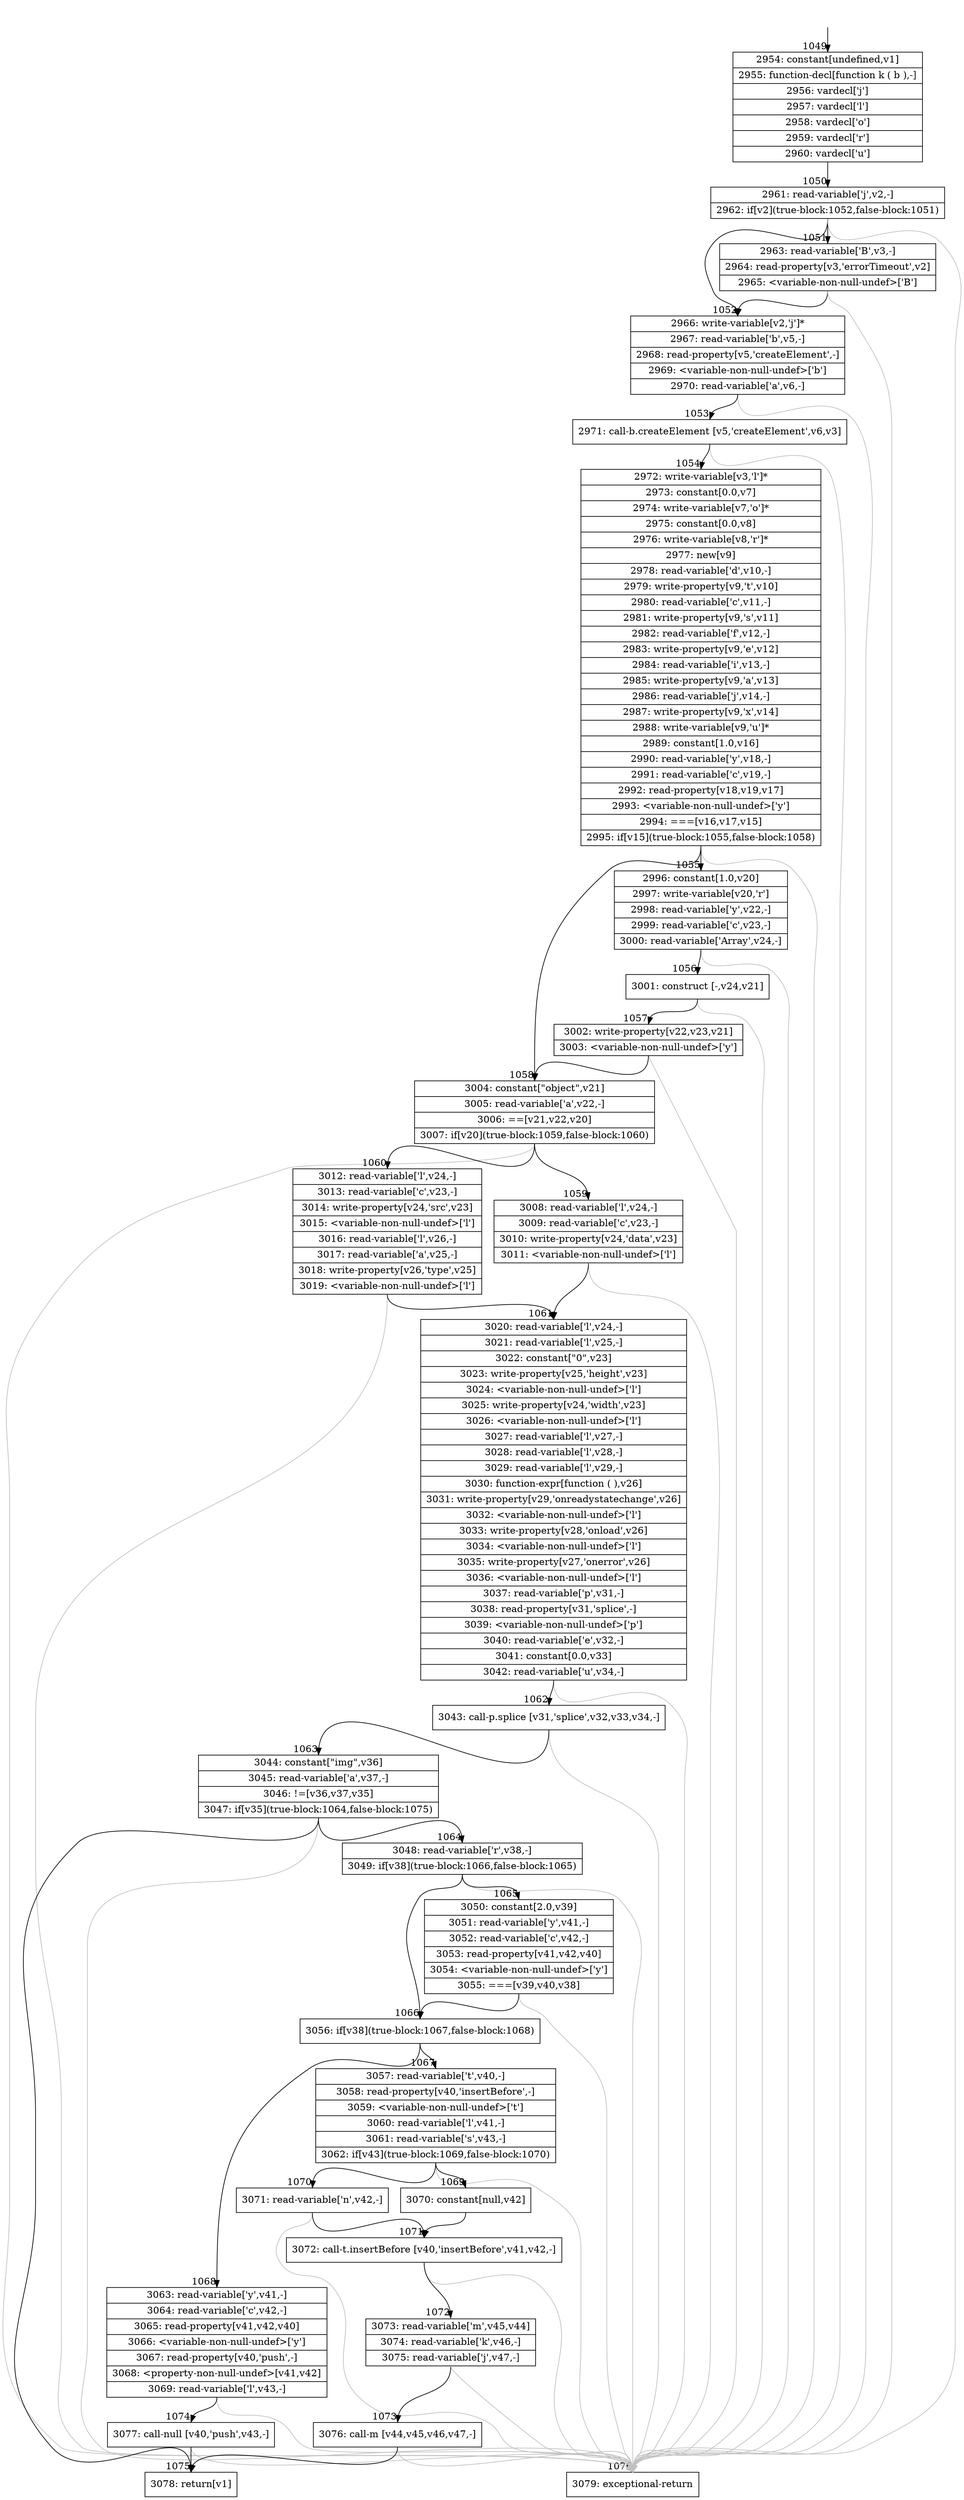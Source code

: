 digraph {
rankdir="TD"
BB_entry89[shape=none,label=""];
BB_entry89 -> BB1049 [tailport=s, headport=n, headlabel="    1049"]
BB1049 [shape=record label="{2954: constant[undefined,v1]|2955: function-decl[function k ( b ),-]|2956: vardecl['j']|2957: vardecl['l']|2958: vardecl['o']|2959: vardecl['r']|2960: vardecl['u']}" ] 
BB1049 -> BB1050 [tailport=s, headport=n, headlabel="      1050"]
BB1050 [shape=record label="{2961: read-variable['j',v2,-]|2962: if[v2](true-block:1052,false-block:1051)}" ] 
BB1050 -> BB1052 [tailport=s, headport=n, headlabel="      1052"]
BB1050 -> BB1051 [tailport=s, headport=n, headlabel="      1051"]
BB1050 -> BB1076 [tailport=s, headport=n, color=gray, headlabel="      1076"]
BB1051 [shape=record label="{2963: read-variable['B',v3,-]|2964: read-property[v3,'errorTimeout',v2]|2965: \<variable-non-null-undef\>['B']}" ] 
BB1051 -> BB1052 [tailport=s, headport=n]
BB1051 -> BB1076 [tailport=s, headport=n, color=gray]
BB1052 [shape=record label="{2966: write-variable[v2,'j']*|2967: read-variable['b',v5,-]|2968: read-property[v5,'createElement',-]|2969: \<variable-non-null-undef\>['b']|2970: read-variable['a',v6,-]}" ] 
BB1052 -> BB1053 [tailport=s, headport=n, headlabel="      1053"]
BB1052 -> BB1076 [tailport=s, headport=n, color=gray]
BB1053 [shape=record label="{2971: call-b.createElement [v5,'createElement',v6,v3]}" ] 
BB1053 -> BB1054 [tailport=s, headport=n, headlabel="      1054"]
BB1053 -> BB1076 [tailport=s, headport=n, color=gray]
BB1054 [shape=record label="{2972: write-variable[v3,'l']*|2973: constant[0.0,v7]|2974: write-variable[v7,'o']*|2975: constant[0.0,v8]|2976: write-variable[v8,'r']*|2977: new[v9]|2978: read-variable['d',v10,-]|2979: write-property[v9,'t',v10]|2980: read-variable['c',v11,-]|2981: write-property[v9,'s',v11]|2982: read-variable['f',v12,-]|2983: write-property[v9,'e',v12]|2984: read-variable['i',v13,-]|2985: write-property[v9,'a',v13]|2986: read-variable['j',v14,-]|2987: write-property[v9,'x',v14]|2988: write-variable[v9,'u']*|2989: constant[1.0,v16]|2990: read-variable['y',v18,-]|2991: read-variable['c',v19,-]|2992: read-property[v18,v19,v17]|2993: \<variable-non-null-undef\>['y']|2994: ===[v16,v17,v15]|2995: if[v15](true-block:1055,false-block:1058)}" ] 
BB1054 -> BB1058 [tailport=s, headport=n, headlabel="      1058"]
BB1054 -> BB1055 [tailport=s, headport=n, headlabel="      1055"]
BB1054 -> BB1076 [tailport=s, headport=n, color=gray]
BB1055 [shape=record label="{2996: constant[1.0,v20]|2997: write-variable[v20,'r']|2998: read-variable['y',v22,-]|2999: read-variable['c',v23,-]|3000: read-variable['Array',v24,-]}" ] 
BB1055 -> BB1056 [tailport=s, headport=n, headlabel="      1056"]
BB1055 -> BB1076 [tailport=s, headport=n, color=gray]
BB1056 [shape=record label="{3001: construct [-,v24,v21]}" ] 
BB1056 -> BB1057 [tailport=s, headport=n, headlabel="      1057"]
BB1056 -> BB1076 [tailport=s, headport=n, color=gray]
BB1057 [shape=record label="{3002: write-property[v22,v23,v21]|3003: \<variable-non-null-undef\>['y']}" ] 
BB1057 -> BB1058 [tailport=s, headport=n]
BB1057 -> BB1076 [tailport=s, headport=n, color=gray]
BB1058 [shape=record label="{3004: constant[\"object\",v21]|3005: read-variable['a',v22,-]|3006: ==[v21,v22,v20]|3007: if[v20](true-block:1059,false-block:1060)}" ] 
BB1058 -> BB1059 [tailport=s, headport=n, headlabel="      1059"]
BB1058 -> BB1060 [tailport=s, headport=n, headlabel="      1060"]
BB1058 -> BB1076 [tailport=s, headport=n, color=gray]
BB1059 [shape=record label="{3008: read-variable['l',v24,-]|3009: read-variable['c',v23,-]|3010: write-property[v24,'data',v23]|3011: \<variable-non-null-undef\>['l']}" ] 
BB1059 -> BB1061 [tailport=s, headport=n, headlabel="      1061"]
BB1059 -> BB1076 [tailport=s, headport=n, color=gray]
BB1060 [shape=record label="{3012: read-variable['l',v24,-]|3013: read-variable['c',v23,-]|3014: write-property[v24,'src',v23]|3015: \<variable-non-null-undef\>['l']|3016: read-variable['l',v26,-]|3017: read-variable['a',v25,-]|3018: write-property[v26,'type',v25]|3019: \<variable-non-null-undef\>['l']}" ] 
BB1060 -> BB1061 [tailport=s, headport=n]
BB1060 -> BB1076 [tailport=s, headport=n, color=gray]
BB1061 [shape=record label="{3020: read-variable['l',v24,-]|3021: read-variable['l',v25,-]|3022: constant[\"0\",v23]|3023: write-property[v25,'height',v23]|3024: \<variable-non-null-undef\>['l']|3025: write-property[v24,'width',v23]|3026: \<variable-non-null-undef\>['l']|3027: read-variable['l',v27,-]|3028: read-variable['l',v28,-]|3029: read-variable['l',v29,-]|3030: function-expr[function ( ),v26]|3031: write-property[v29,'onreadystatechange',v26]|3032: \<variable-non-null-undef\>['l']|3033: write-property[v28,'onload',v26]|3034: \<variable-non-null-undef\>['l']|3035: write-property[v27,'onerror',v26]|3036: \<variable-non-null-undef\>['l']|3037: read-variable['p',v31,-]|3038: read-property[v31,'splice',-]|3039: \<variable-non-null-undef\>['p']|3040: read-variable['e',v32,-]|3041: constant[0.0,v33]|3042: read-variable['u',v34,-]}" ] 
BB1061 -> BB1062 [tailport=s, headport=n, headlabel="      1062"]
BB1061 -> BB1076 [tailport=s, headport=n, color=gray]
BB1062 [shape=record label="{3043: call-p.splice [v31,'splice',v32,v33,v34,-]}" ] 
BB1062 -> BB1063 [tailport=s, headport=n, headlabel="      1063"]
BB1062 -> BB1076 [tailport=s, headport=n, color=gray]
BB1063 [shape=record label="{3044: constant[\"img\",v36]|3045: read-variable['a',v37,-]|3046: !=[v36,v37,v35]|3047: if[v35](true-block:1064,false-block:1075)}" ] 
BB1063 -> BB1075 [tailport=s, headport=n, headlabel="      1075"]
BB1063 -> BB1064 [tailport=s, headport=n, headlabel="      1064"]
BB1063 -> BB1076 [tailport=s, headport=n, color=gray]
BB1064 [shape=record label="{3048: read-variable['r',v38,-]|3049: if[v38](true-block:1066,false-block:1065)}" ] 
BB1064 -> BB1066 [tailport=s, headport=n, headlabel="      1066"]
BB1064 -> BB1065 [tailport=s, headport=n, headlabel="      1065"]
BB1064 -> BB1076 [tailport=s, headport=n, color=gray]
BB1065 [shape=record label="{3050: constant[2.0,v39]|3051: read-variable['y',v41,-]|3052: read-variable['c',v42,-]|3053: read-property[v41,v42,v40]|3054: \<variable-non-null-undef\>['y']|3055: ===[v39,v40,v38]}" ] 
BB1065 -> BB1066 [tailport=s, headport=n]
BB1065 -> BB1076 [tailport=s, headport=n, color=gray]
BB1066 [shape=record label="{3056: if[v38](true-block:1067,false-block:1068)}" ] 
BB1066 -> BB1067 [tailport=s, headport=n, headlabel="      1067"]
BB1066 -> BB1068 [tailport=s, headport=n, headlabel="      1068"]
BB1067 [shape=record label="{3057: read-variable['t',v40,-]|3058: read-property[v40,'insertBefore',-]|3059: \<variable-non-null-undef\>['t']|3060: read-variable['l',v41,-]|3061: read-variable['s',v43,-]|3062: if[v43](true-block:1069,false-block:1070)}" ] 
BB1067 -> BB1069 [tailport=s, headport=n, headlabel="      1069"]
BB1067 -> BB1070 [tailport=s, headport=n, headlabel="      1070"]
BB1067 -> BB1076 [tailport=s, headport=n, color=gray]
BB1068 [shape=record label="{3063: read-variable['y',v41,-]|3064: read-variable['c',v42,-]|3065: read-property[v41,v42,v40]|3066: \<variable-non-null-undef\>['y']|3067: read-property[v40,'push',-]|3068: \<property-non-null-undef\>[v41,v42]|3069: read-variable['l',v43,-]}" ] 
BB1068 -> BB1074 [tailport=s, headport=n, headlabel="      1074"]
BB1068 -> BB1076 [tailport=s, headport=n, color=gray]
BB1069 [shape=record label="{3070: constant[null,v42]}" ] 
BB1069 -> BB1071 [tailport=s, headport=n, headlabel="      1071"]
BB1070 [shape=record label="{3071: read-variable['n',v42,-]}" ] 
BB1070 -> BB1071 [tailport=s, headport=n]
BB1070 -> BB1076 [tailport=s, headport=n, color=gray]
BB1071 [shape=record label="{3072: call-t.insertBefore [v40,'insertBefore',v41,v42,-]}" ] 
BB1071 -> BB1072 [tailport=s, headport=n, headlabel="      1072"]
BB1071 -> BB1076 [tailport=s, headport=n, color=gray]
BB1072 [shape=record label="{3073: read-variable['m',v45,v44]|3074: read-variable['k',v46,-]|3075: read-variable['j',v47,-]}" ] 
BB1072 -> BB1073 [tailport=s, headport=n, headlabel="      1073"]
BB1072 -> BB1076 [tailport=s, headport=n, color=gray]
BB1073 [shape=record label="{3076: call-m [v44,v45,v46,v47,-]}" ] 
BB1073 -> BB1075 [tailport=s, headport=n]
BB1073 -> BB1076 [tailport=s, headport=n, color=gray]
BB1074 [shape=record label="{3077: call-null [v40,'push',v43,-]}" ] 
BB1074 -> BB1075 [tailport=s, headport=n]
BB1074 -> BB1076 [tailport=s, headport=n, color=gray]
BB1075 [shape=record label="{3078: return[v1]}" ] 
BB1076 [shape=record label="{3079: exceptional-return}" ] 
//#$~ 845
}
